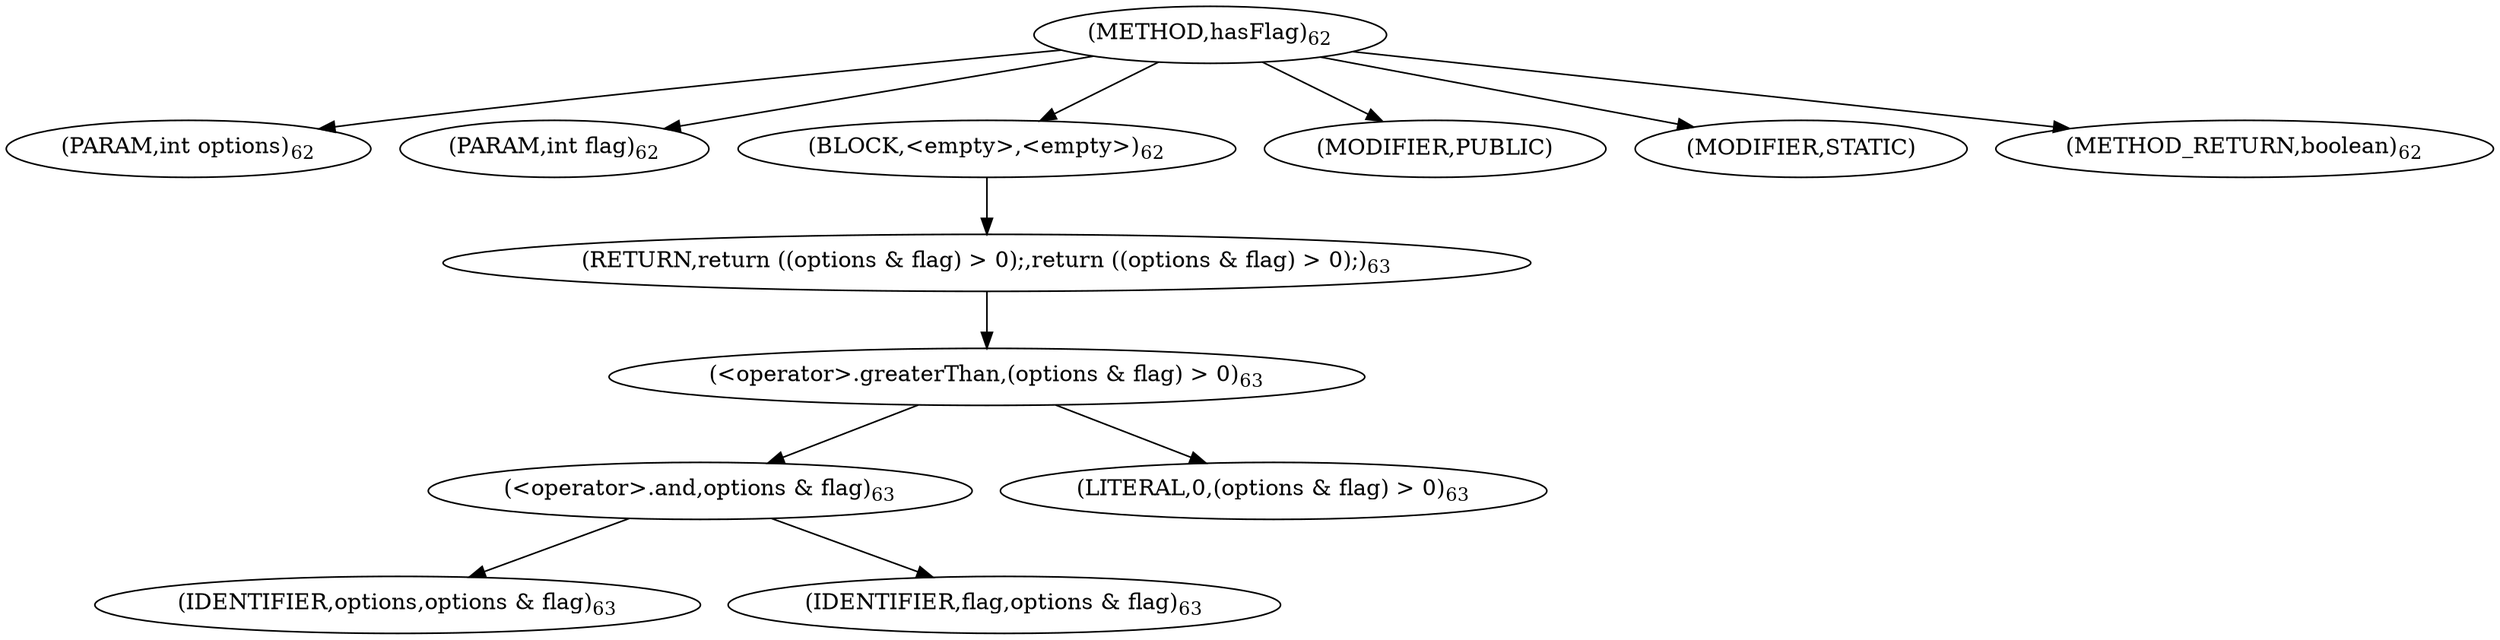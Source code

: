 digraph "hasFlag" {  
"17" [label = <(METHOD,hasFlag)<SUB>62</SUB>> ]
"18" [label = <(PARAM,int options)<SUB>62</SUB>> ]
"19" [label = <(PARAM,int flag)<SUB>62</SUB>> ]
"20" [label = <(BLOCK,&lt;empty&gt;,&lt;empty&gt;)<SUB>62</SUB>> ]
"21" [label = <(RETURN,return ((options &amp; flag) &gt; 0);,return ((options &amp; flag) &gt; 0);)<SUB>63</SUB>> ]
"22" [label = <(&lt;operator&gt;.greaterThan,(options &amp; flag) &gt; 0)<SUB>63</SUB>> ]
"23" [label = <(&lt;operator&gt;.and,options &amp; flag)<SUB>63</SUB>> ]
"24" [label = <(IDENTIFIER,options,options &amp; flag)<SUB>63</SUB>> ]
"25" [label = <(IDENTIFIER,flag,options &amp; flag)<SUB>63</SUB>> ]
"26" [label = <(LITERAL,0,(options &amp; flag) &gt; 0)<SUB>63</SUB>> ]
"27" [label = <(MODIFIER,PUBLIC)> ]
"28" [label = <(MODIFIER,STATIC)> ]
"29" [label = <(METHOD_RETURN,boolean)<SUB>62</SUB>> ]
  "17" -> "18" 
  "17" -> "19" 
  "17" -> "20" 
  "17" -> "27" 
  "17" -> "28" 
  "17" -> "29" 
  "20" -> "21" 
  "21" -> "22" 
  "22" -> "23" 
  "22" -> "26" 
  "23" -> "24" 
  "23" -> "25" 
}
